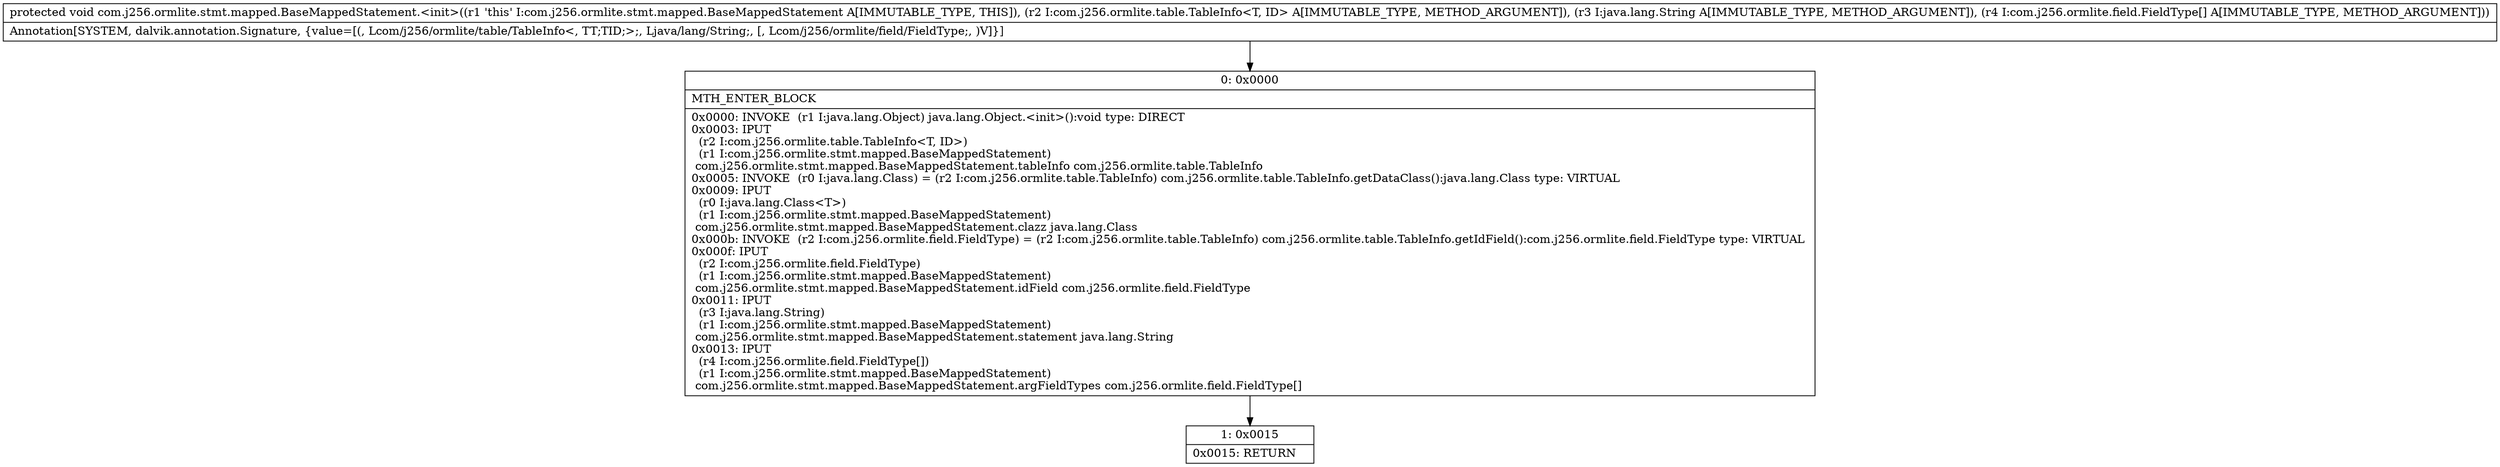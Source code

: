 digraph "CFG forcom.j256.ormlite.stmt.mapped.BaseMappedStatement.\<init\>(Lcom\/j256\/ormlite\/table\/TableInfo;Ljava\/lang\/String;[Lcom\/j256\/ormlite\/field\/FieldType;)V" {
Node_0 [shape=record,label="{0\:\ 0x0000|MTH_ENTER_BLOCK\l|0x0000: INVOKE  (r1 I:java.lang.Object) java.lang.Object.\<init\>():void type: DIRECT \l0x0003: IPUT  \l  (r2 I:com.j256.ormlite.table.TableInfo\<T, ID\>)\l  (r1 I:com.j256.ormlite.stmt.mapped.BaseMappedStatement)\l com.j256.ormlite.stmt.mapped.BaseMappedStatement.tableInfo com.j256.ormlite.table.TableInfo \l0x0005: INVOKE  (r0 I:java.lang.Class) = (r2 I:com.j256.ormlite.table.TableInfo) com.j256.ormlite.table.TableInfo.getDataClass():java.lang.Class type: VIRTUAL \l0x0009: IPUT  \l  (r0 I:java.lang.Class\<T\>)\l  (r1 I:com.j256.ormlite.stmt.mapped.BaseMappedStatement)\l com.j256.ormlite.stmt.mapped.BaseMappedStatement.clazz java.lang.Class \l0x000b: INVOKE  (r2 I:com.j256.ormlite.field.FieldType) = (r2 I:com.j256.ormlite.table.TableInfo) com.j256.ormlite.table.TableInfo.getIdField():com.j256.ormlite.field.FieldType type: VIRTUAL \l0x000f: IPUT  \l  (r2 I:com.j256.ormlite.field.FieldType)\l  (r1 I:com.j256.ormlite.stmt.mapped.BaseMappedStatement)\l com.j256.ormlite.stmt.mapped.BaseMappedStatement.idField com.j256.ormlite.field.FieldType \l0x0011: IPUT  \l  (r3 I:java.lang.String)\l  (r1 I:com.j256.ormlite.stmt.mapped.BaseMappedStatement)\l com.j256.ormlite.stmt.mapped.BaseMappedStatement.statement java.lang.String \l0x0013: IPUT  \l  (r4 I:com.j256.ormlite.field.FieldType[])\l  (r1 I:com.j256.ormlite.stmt.mapped.BaseMappedStatement)\l com.j256.ormlite.stmt.mapped.BaseMappedStatement.argFieldTypes com.j256.ormlite.field.FieldType[] \l}"];
Node_1 [shape=record,label="{1\:\ 0x0015|0x0015: RETURN   \l}"];
MethodNode[shape=record,label="{protected void com.j256.ormlite.stmt.mapped.BaseMappedStatement.\<init\>((r1 'this' I:com.j256.ormlite.stmt.mapped.BaseMappedStatement A[IMMUTABLE_TYPE, THIS]), (r2 I:com.j256.ormlite.table.TableInfo\<T, ID\> A[IMMUTABLE_TYPE, METHOD_ARGUMENT]), (r3 I:java.lang.String A[IMMUTABLE_TYPE, METHOD_ARGUMENT]), (r4 I:com.j256.ormlite.field.FieldType[] A[IMMUTABLE_TYPE, METHOD_ARGUMENT]))  | Annotation[SYSTEM, dalvik.annotation.Signature, \{value=[(, Lcom\/j256\/ormlite\/table\/TableInfo\<, TT;TID;\>;, Ljava\/lang\/String;, [, Lcom\/j256\/ormlite\/field\/FieldType;, )V]\}]\l}"];
MethodNode -> Node_0;
Node_0 -> Node_1;
}

